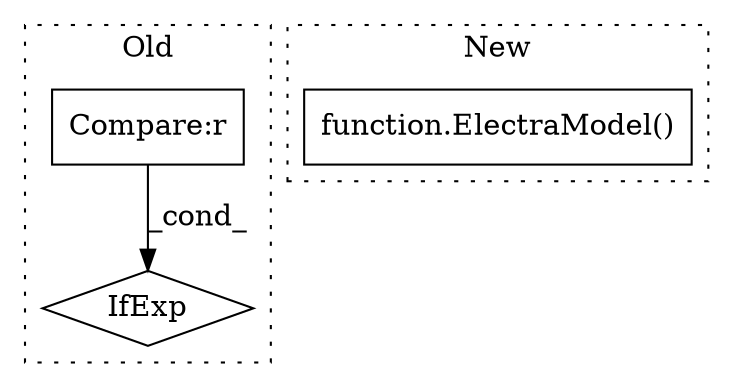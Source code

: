 digraph G {
subgraph cluster0 {
1 [label="IfExp" a="51" s="4150,4173" l="4,6" shape="diamond"];
3 [label="Compare:r" a="40" s="4154" l="19" shape="box"];
label = "Old";
style="dotted";
}
subgraph cluster1 {
2 [label="function.ElectraModel()" a="75" s="4022,4041" l="13,1" shape="box"];
label = "New";
style="dotted";
}
3 -> 1 [label="_cond_"];
}